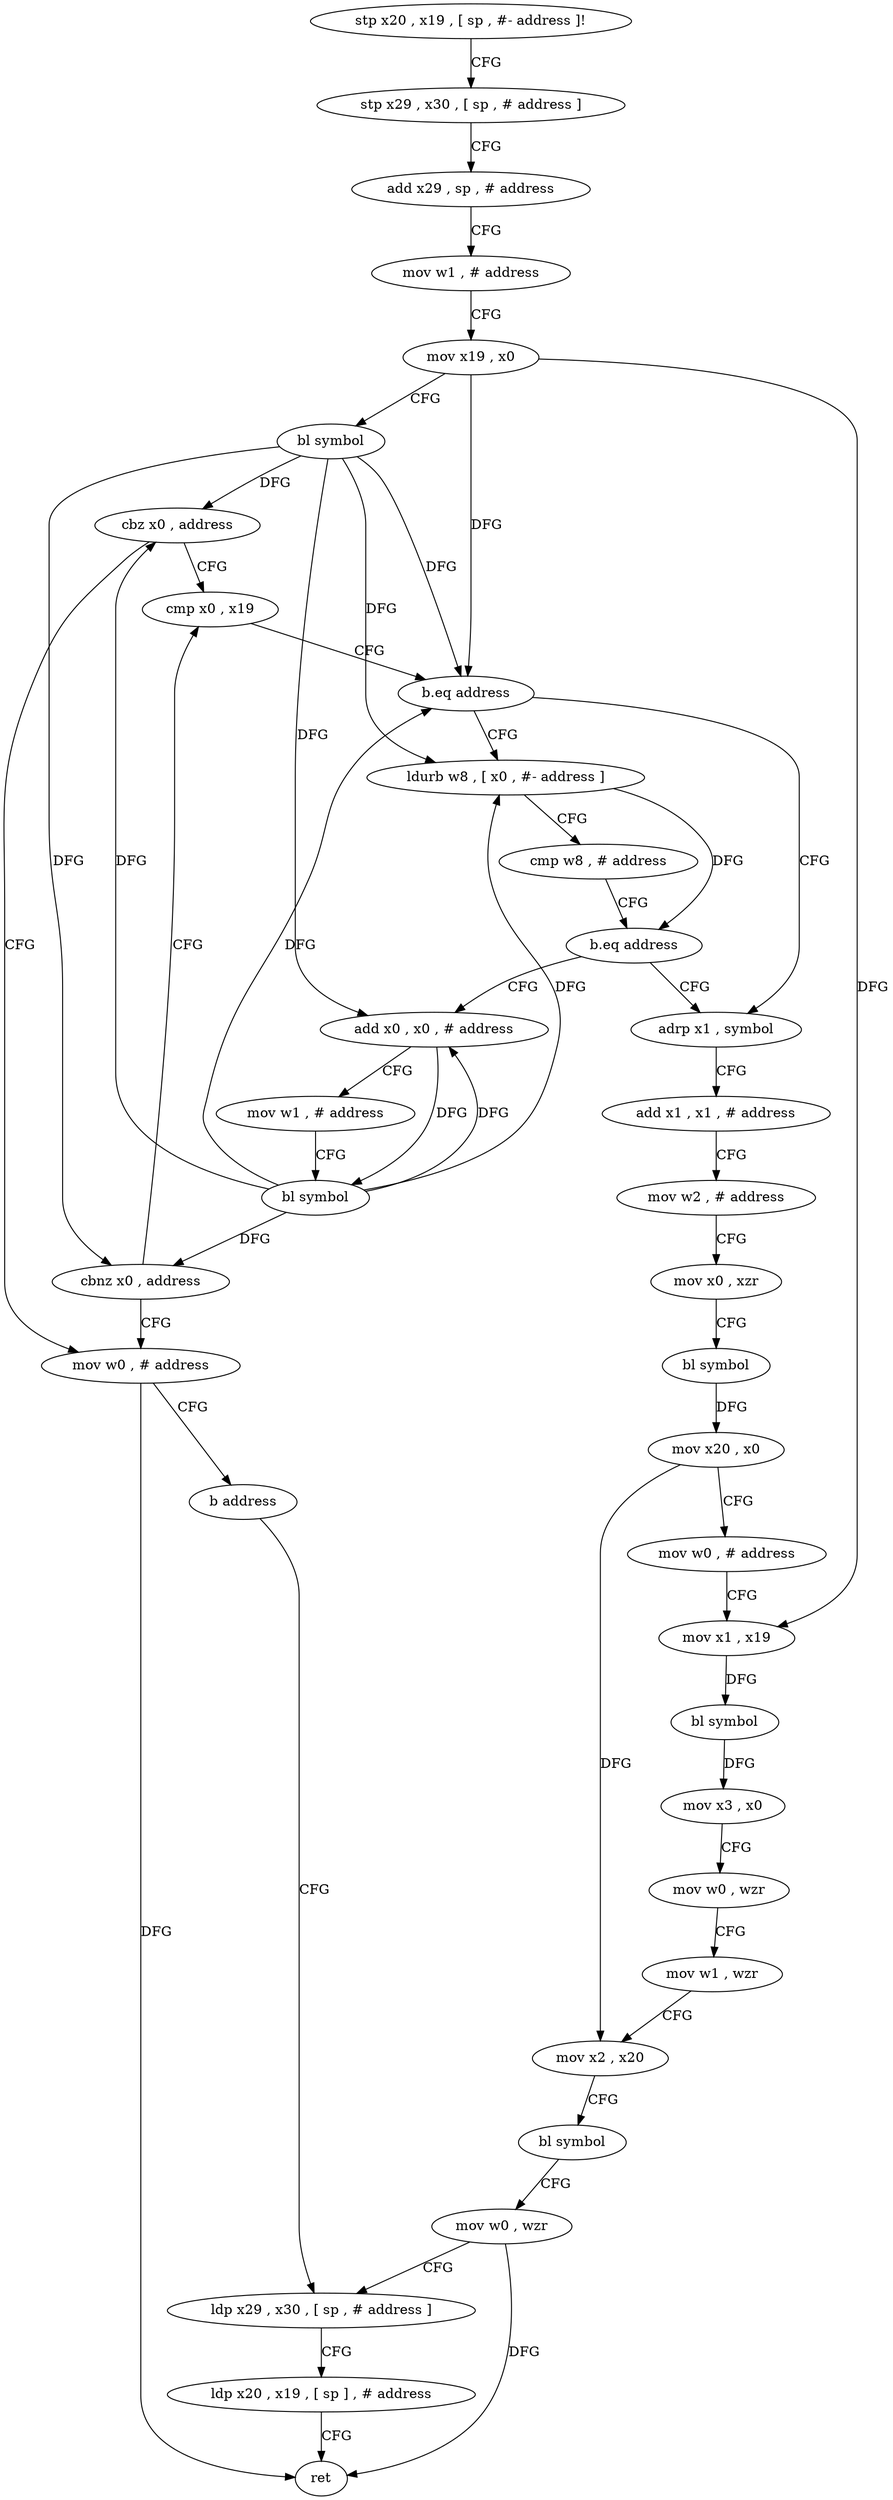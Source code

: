 digraph "func" {
"4201460" [label = "stp x20 , x19 , [ sp , #- address ]!" ]
"4201464" [label = "stp x29 , x30 , [ sp , # address ]" ]
"4201468" [label = "add x29 , sp , # address" ]
"4201472" [label = "mov w1 , # address" ]
"4201476" [label = "mov x19 , x0" ]
"4201480" [label = "bl symbol" ]
"4201484" [label = "cbz x0 , address" ]
"4201524" [label = "mov w0 , # address" ]
"4201488" [label = "cmp x0 , x19" ]
"4201528" [label = "b address" ]
"4201592" [label = "ldp x29 , x30 , [ sp , # address ]" ]
"4201492" [label = "b.eq address" ]
"4201532" [label = "adrp x1 , symbol" ]
"4201496" [label = "ldurb w8 , [ x0 , #- address ]" ]
"4201596" [label = "ldp x20 , x19 , [ sp ] , # address" ]
"4201600" [label = "ret" ]
"4201536" [label = "add x1 , x1 , # address" ]
"4201540" [label = "mov w2 , # address" ]
"4201544" [label = "mov x0 , xzr" ]
"4201548" [label = "bl symbol" ]
"4201552" [label = "mov x20 , x0" ]
"4201556" [label = "mov w0 , # address" ]
"4201560" [label = "mov x1 , x19" ]
"4201564" [label = "bl symbol" ]
"4201568" [label = "mov x3 , x0" ]
"4201572" [label = "mov w0 , wzr" ]
"4201576" [label = "mov w1 , wzr" ]
"4201580" [label = "mov x2 , x20" ]
"4201584" [label = "bl symbol" ]
"4201588" [label = "mov w0 , wzr" ]
"4201500" [label = "cmp w8 , # address" ]
"4201504" [label = "b.eq address" ]
"4201508" [label = "add x0 , x0 , # address" ]
"4201512" [label = "mov w1 , # address" ]
"4201516" [label = "bl symbol" ]
"4201520" [label = "cbnz x0 , address" ]
"4201460" -> "4201464" [ label = "CFG" ]
"4201464" -> "4201468" [ label = "CFG" ]
"4201468" -> "4201472" [ label = "CFG" ]
"4201472" -> "4201476" [ label = "CFG" ]
"4201476" -> "4201480" [ label = "CFG" ]
"4201476" -> "4201492" [ label = "DFG" ]
"4201476" -> "4201560" [ label = "DFG" ]
"4201480" -> "4201484" [ label = "DFG" ]
"4201480" -> "4201492" [ label = "DFG" ]
"4201480" -> "4201496" [ label = "DFG" ]
"4201480" -> "4201508" [ label = "DFG" ]
"4201480" -> "4201520" [ label = "DFG" ]
"4201484" -> "4201524" [ label = "CFG" ]
"4201484" -> "4201488" [ label = "CFG" ]
"4201524" -> "4201528" [ label = "CFG" ]
"4201524" -> "4201600" [ label = "DFG" ]
"4201488" -> "4201492" [ label = "CFG" ]
"4201528" -> "4201592" [ label = "CFG" ]
"4201592" -> "4201596" [ label = "CFG" ]
"4201492" -> "4201532" [ label = "CFG" ]
"4201492" -> "4201496" [ label = "CFG" ]
"4201532" -> "4201536" [ label = "CFG" ]
"4201496" -> "4201500" [ label = "CFG" ]
"4201496" -> "4201504" [ label = "DFG" ]
"4201596" -> "4201600" [ label = "CFG" ]
"4201536" -> "4201540" [ label = "CFG" ]
"4201540" -> "4201544" [ label = "CFG" ]
"4201544" -> "4201548" [ label = "CFG" ]
"4201548" -> "4201552" [ label = "DFG" ]
"4201552" -> "4201556" [ label = "CFG" ]
"4201552" -> "4201580" [ label = "DFG" ]
"4201556" -> "4201560" [ label = "CFG" ]
"4201560" -> "4201564" [ label = "DFG" ]
"4201564" -> "4201568" [ label = "DFG" ]
"4201568" -> "4201572" [ label = "CFG" ]
"4201572" -> "4201576" [ label = "CFG" ]
"4201576" -> "4201580" [ label = "CFG" ]
"4201580" -> "4201584" [ label = "CFG" ]
"4201584" -> "4201588" [ label = "CFG" ]
"4201588" -> "4201592" [ label = "CFG" ]
"4201588" -> "4201600" [ label = "DFG" ]
"4201500" -> "4201504" [ label = "CFG" ]
"4201504" -> "4201532" [ label = "CFG" ]
"4201504" -> "4201508" [ label = "CFG" ]
"4201508" -> "4201512" [ label = "CFG" ]
"4201508" -> "4201516" [ label = "DFG" ]
"4201512" -> "4201516" [ label = "CFG" ]
"4201516" -> "4201520" [ label = "DFG" ]
"4201516" -> "4201484" [ label = "DFG" ]
"4201516" -> "4201496" [ label = "DFG" ]
"4201516" -> "4201508" [ label = "DFG" ]
"4201516" -> "4201492" [ label = "DFG" ]
"4201520" -> "4201488" [ label = "CFG" ]
"4201520" -> "4201524" [ label = "CFG" ]
}
